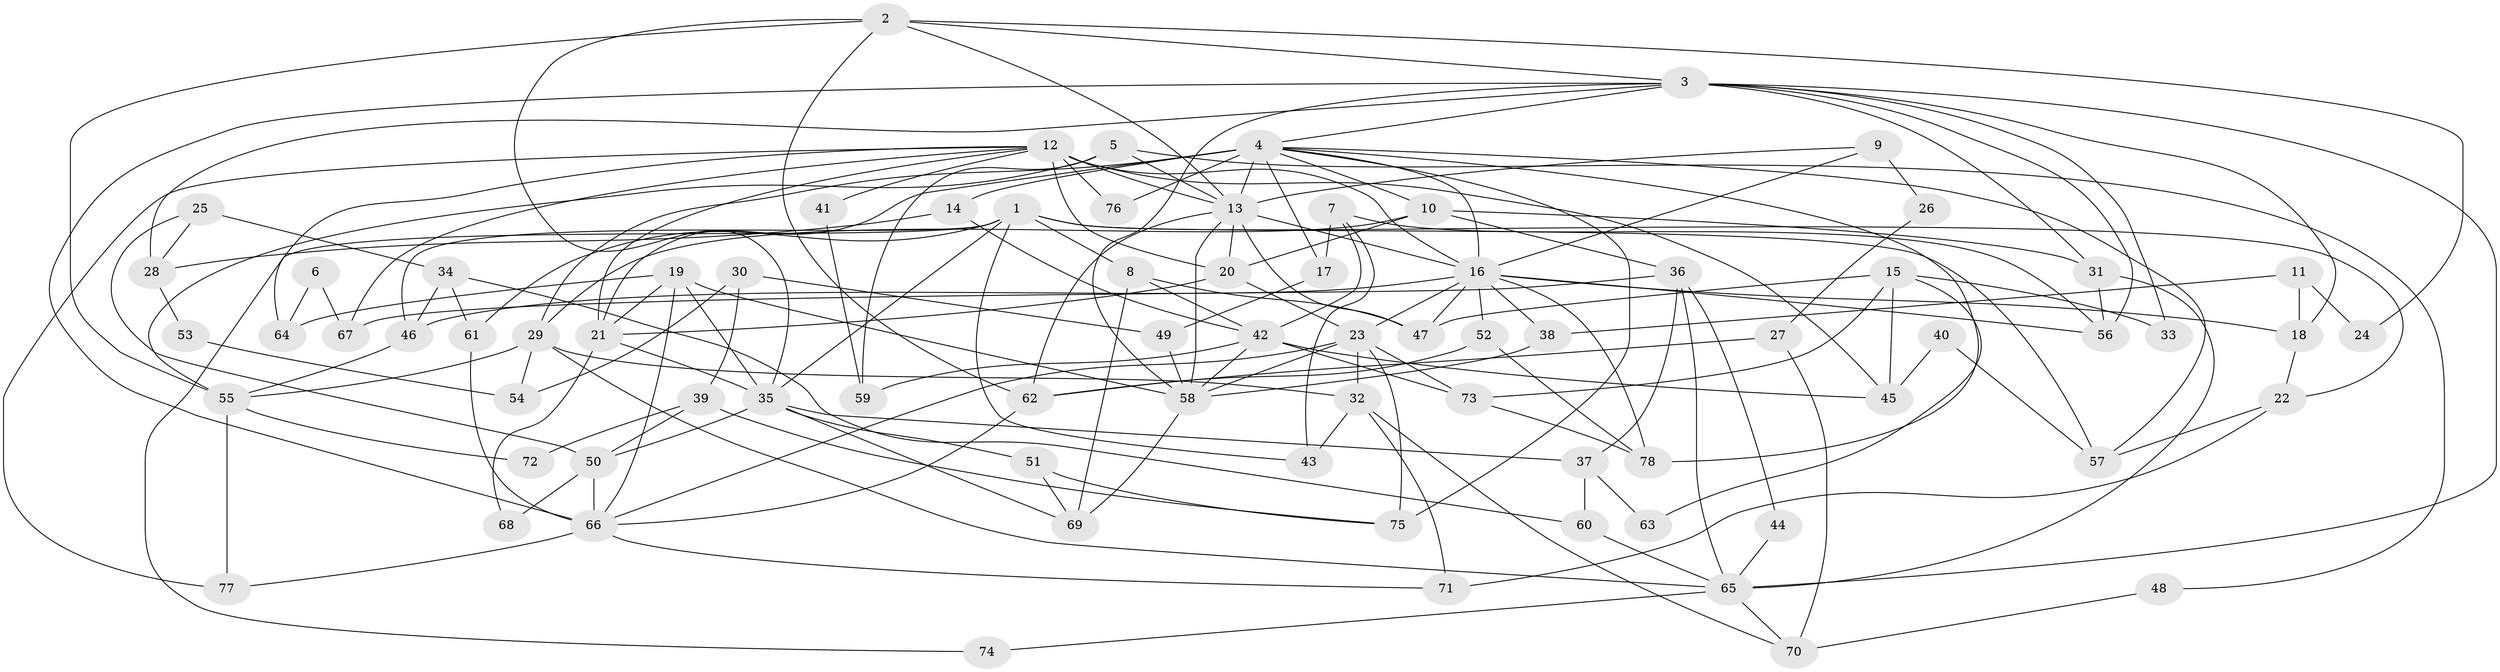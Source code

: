 // original degree distribution, {2: 0.17272727272727273, 6: 0.08181818181818182, 4: 0.2909090909090909, 5: 0.17272727272727273, 3: 0.22727272727272727, 9: 0.01818181818181818, 8: 0.03636363636363636}
// Generated by graph-tools (version 1.1) at 2025/51/03/04/25 22:51:17]
// undirected, 78 vertices, 170 edges
graph export_dot {
  node [color=gray90,style=filled];
  1;
  2;
  3;
  4;
  5;
  6;
  7;
  8;
  9;
  10;
  11;
  12;
  13;
  14;
  15;
  16;
  17;
  18;
  19;
  20;
  21;
  22;
  23;
  24;
  25;
  26;
  27;
  28;
  29;
  30;
  31;
  32;
  33;
  34;
  35;
  36;
  37;
  38;
  39;
  40;
  41;
  42;
  43;
  44;
  45;
  46;
  47;
  48;
  49;
  50;
  51;
  52;
  53;
  54;
  55;
  56;
  57;
  58;
  59;
  60;
  61;
  62;
  63;
  64;
  65;
  66;
  67;
  68;
  69;
  70;
  71;
  72;
  73;
  74;
  75;
  76;
  77;
  78;
  1 -- 8 [weight=1.0];
  1 -- 22 [weight=1.0];
  1 -- 35 [weight=1.0];
  1 -- 43 [weight=1.0];
  1 -- 46 [weight=1.0];
  1 -- 57 [weight=1.0];
  1 -- 61 [weight=1.0];
  1 -- 74 [weight=1.0];
  2 -- 3 [weight=1.0];
  2 -- 13 [weight=1.0];
  2 -- 24 [weight=1.0];
  2 -- 35 [weight=1.0];
  2 -- 55 [weight=1.0];
  2 -- 62 [weight=1.0];
  3 -- 4 [weight=2.0];
  3 -- 18 [weight=1.0];
  3 -- 28 [weight=1.0];
  3 -- 31 [weight=1.0];
  3 -- 33 [weight=1.0];
  3 -- 56 [weight=2.0];
  3 -- 58 [weight=1.0];
  3 -- 65 [weight=1.0];
  3 -- 66 [weight=1.0];
  4 -- 10 [weight=1.0];
  4 -- 13 [weight=3.0];
  4 -- 14 [weight=2.0];
  4 -- 16 [weight=1.0];
  4 -- 17 [weight=1.0];
  4 -- 21 [weight=1.0];
  4 -- 29 [weight=1.0];
  4 -- 57 [weight=1.0];
  4 -- 75 [weight=1.0];
  4 -- 76 [weight=1.0];
  4 -- 78 [weight=1.0];
  5 -- 13 [weight=1.0];
  5 -- 48 [weight=1.0];
  5 -- 55 [weight=1.0];
  5 -- 59 [weight=1.0];
  6 -- 64 [weight=1.0];
  6 -- 67 [weight=1.0];
  7 -- 17 [weight=1.0];
  7 -- 42 [weight=1.0];
  7 -- 43 [weight=1.0];
  7 -- 56 [weight=1.0];
  8 -- 42 [weight=1.0];
  8 -- 47 [weight=1.0];
  8 -- 69 [weight=1.0];
  9 -- 13 [weight=1.0];
  9 -- 16 [weight=1.0];
  9 -- 26 [weight=1.0];
  10 -- 20 [weight=1.0];
  10 -- 29 [weight=1.0];
  10 -- 31 [weight=1.0];
  10 -- 36 [weight=1.0];
  11 -- 18 [weight=1.0];
  11 -- 24 [weight=1.0];
  11 -- 38 [weight=1.0];
  12 -- 13 [weight=1.0];
  12 -- 16 [weight=1.0];
  12 -- 20 [weight=2.0];
  12 -- 21 [weight=1.0];
  12 -- 41 [weight=1.0];
  12 -- 45 [weight=1.0];
  12 -- 64 [weight=1.0];
  12 -- 67 [weight=1.0];
  12 -- 76 [weight=1.0];
  12 -- 77 [weight=1.0];
  13 -- 16 [weight=1.0];
  13 -- 20 [weight=1.0];
  13 -- 47 [weight=1.0];
  13 -- 58 [weight=1.0];
  13 -- 62 [weight=1.0];
  14 -- 28 [weight=1.0];
  14 -- 42 [weight=1.0];
  15 -- 33 [weight=1.0];
  15 -- 45 [weight=1.0];
  15 -- 47 [weight=1.0];
  15 -- 63 [weight=1.0];
  15 -- 73 [weight=1.0];
  16 -- 18 [weight=1.0];
  16 -- 23 [weight=1.0];
  16 -- 38 [weight=1.0];
  16 -- 46 [weight=1.0];
  16 -- 47 [weight=2.0];
  16 -- 52 [weight=1.0];
  16 -- 56 [weight=1.0];
  16 -- 78 [weight=1.0];
  17 -- 49 [weight=1.0];
  18 -- 22 [weight=1.0];
  19 -- 21 [weight=1.0];
  19 -- 35 [weight=2.0];
  19 -- 58 [weight=1.0];
  19 -- 64 [weight=1.0];
  19 -- 66 [weight=1.0];
  20 -- 21 [weight=1.0];
  20 -- 23 [weight=1.0];
  21 -- 35 [weight=1.0];
  21 -- 68 [weight=1.0];
  22 -- 57 [weight=1.0];
  22 -- 71 [weight=1.0];
  23 -- 32 [weight=1.0];
  23 -- 58 [weight=1.0];
  23 -- 66 [weight=1.0];
  23 -- 73 [weight=1.0];
  23 -- 75 [weight=2.0];
  25 -- 28 [weight=1.0];
  25 -- 34 [weight=1.0];
  25 -- 50 [weight=1.0];
  26 -- 27 [weight=1.0];
  27 -- 62 [weight=1.0];
  27 -- 70 [weight=1.0];
  28 -- 53 [weight=1.0];
  29 -- 32 [weight=1.0];
  29 -- 54 [weight=1.0];
  29 -- 55 [weight=1.0];
  29 -- 65 [weight=1.0];
  30 -- 39 [weight=1.0];
  30 -- 49 [weight=1.0];
  30 -- 54 [weight=1.0];
  31 -- 56 [weight=1.0];
  31 -- 65 [weight=1.0];
  32 -- 43 [weight=1.0];
  32 -- 70 [weight=1.0];
  32 -- 71 [weight=1.0];
  34 -- 46 [weight=1.0];
  34 -- 60 [weight=1.0];
  34 -- 61 [weight=1.0];
  35 -- 37 [weight=1.0];
  35 -- 50 [weight=1.0];
  35 -- 51 [weight=1.0];
  35 -- 69 [weight=1.0];
  36 -- 37 [weight=1.0];
  36 -- 44 [weight=1.0];
  36 -- 65 [weight=1.0];
  36 -- 67 [weight=1.0];
  37 -- 60 [weight=1.0];
  37 -- 63 [weight=1.0];
  38 -- 58 [weight=1.0];
  39 -- 50 [weight=1.0];
  39 -- 72 [weight=1.0];
  39 -- 75 [weight=1.0];
  40 -- 45 [weight=1.0];
  40 -- 57 [weight=1.0];
  41 -- 59 [weight=1.0];
  42 -- 45 [weight=1.0];
  42 -- 58 [weight=1.0];
  42 -- 59 [weight=1.0];
  42 -- 73 [weight=1.0];
  44 -- 65 [weight=1.0];
  46 -- 55 [weight=1.0];
  48 -- 70 [weight=1.0];
  49 -- 58 [weight=1.0];
  50 -- 66 [weight=1.0];
  50 -- 68 [weight=1.0];
  51 -- 69 [weight=1.0];
  51 -- 75 [weight=1.0];
  52 -- 62 [weight=1.0];
  52 -- 78 [weight=1.0];
  53 -- 54 [weight=1.0];
  55 -- 72 [weight=1.0];
  55 -- 77 [weight=1.0];
  58 -- 69 [weight=1.0];
  60 -- 65 [weight=1.0];
  61 -- 66 [weight=1.0];
  62 -- 66 [weight=1.0];
  65 -- 70 [weight=1.0];
  65 -- 74 [weight=1.0];
  66 -- 71 [weight=1.0];
  66 -- 77 [weight=1.0];
  73 -- 78 [weight=1.0];
}
